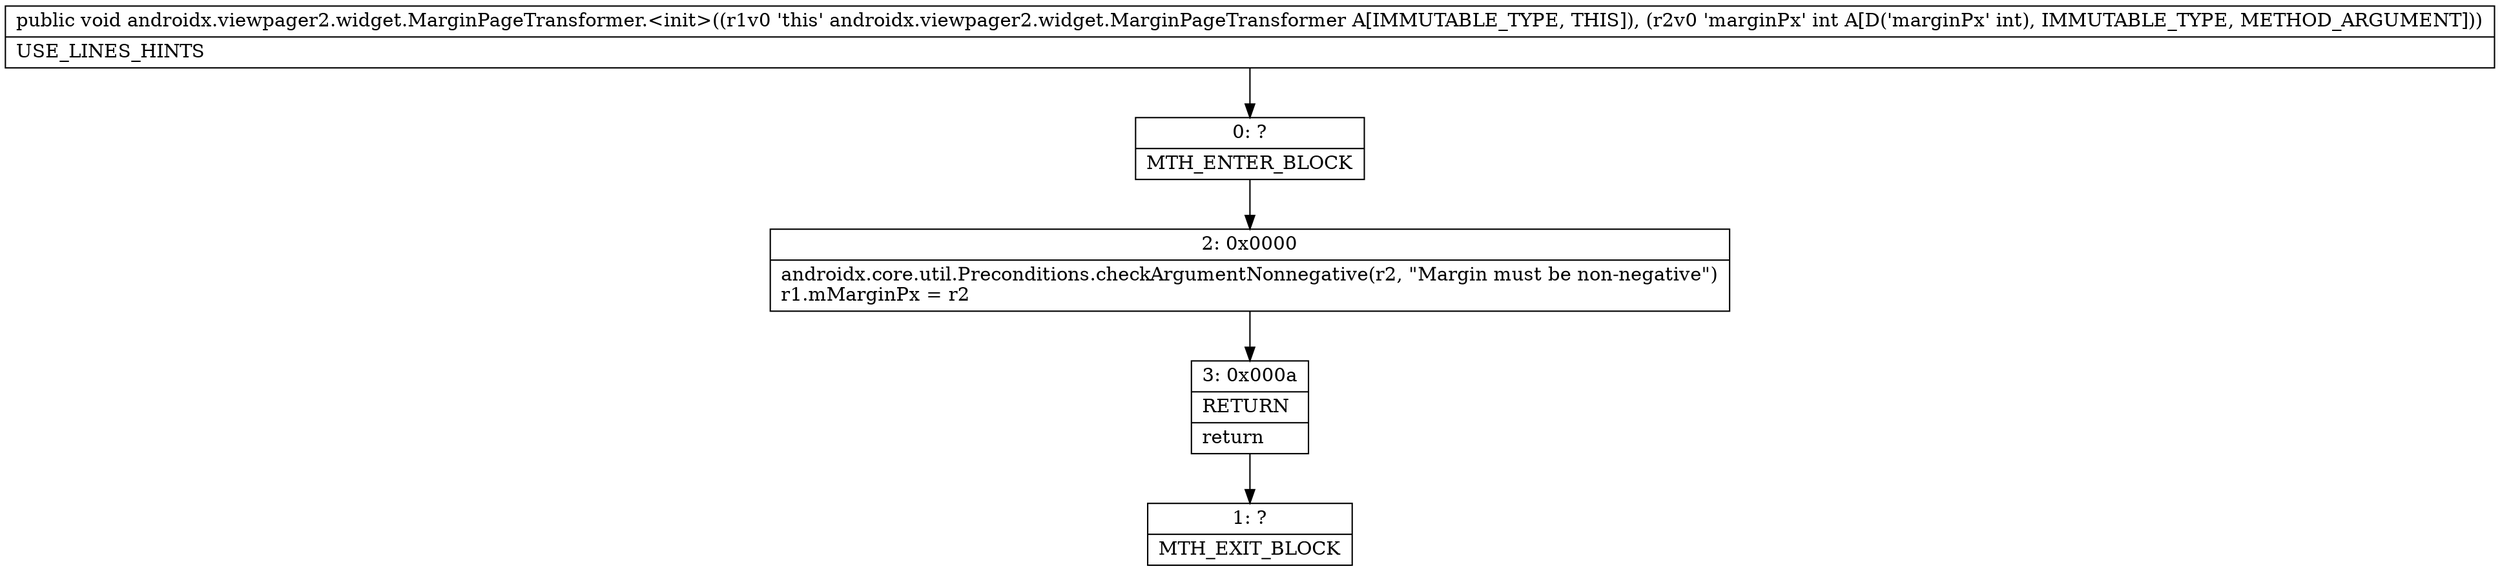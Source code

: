 digraph "CFG forandroidx.viewpager2.widget.MarginPageTransformer.\<init\>(I)V" {
Node_0 [shape=record,label="{0\:\ ?|MTH_ENTER_BLOCK\l}"];
Node_2 [shape=record,label="{2\:\ 0x0000|androidx.core.util.Preconditions.checkArgumentNonnegative(r2, \"Margin must be non\-negative\")\lr1.mMarginPx = r2\l}"];
Node_3 [shape=record,label="{3\:\ 0x000a|RETURN\l|return\l}"];
Node_1 [shape=record,label="{1\:\ ?|MTH_EXIT_BLOCK\l}"];
MethodNode[shape=record,label="{public void androidx.viewpager2.widget.MarginPageTransformer.\<init\>((r1v0 'this' androidx.viewpager2.widget.MarginPageTransformer A[IMMUTABLE_TYPE, THIS]), (r2v0 'marginPx' int A[D('marginPx' int), IMMUTABLE_TYPE, METHOD_ARGUMENT]))  | USE_LINES_HINTS\l}"];
MethodNode -> Node_0;Node_0 -> Node_2;
Node_2 -> Node_3;
Node_3 -> Node_1;
}

